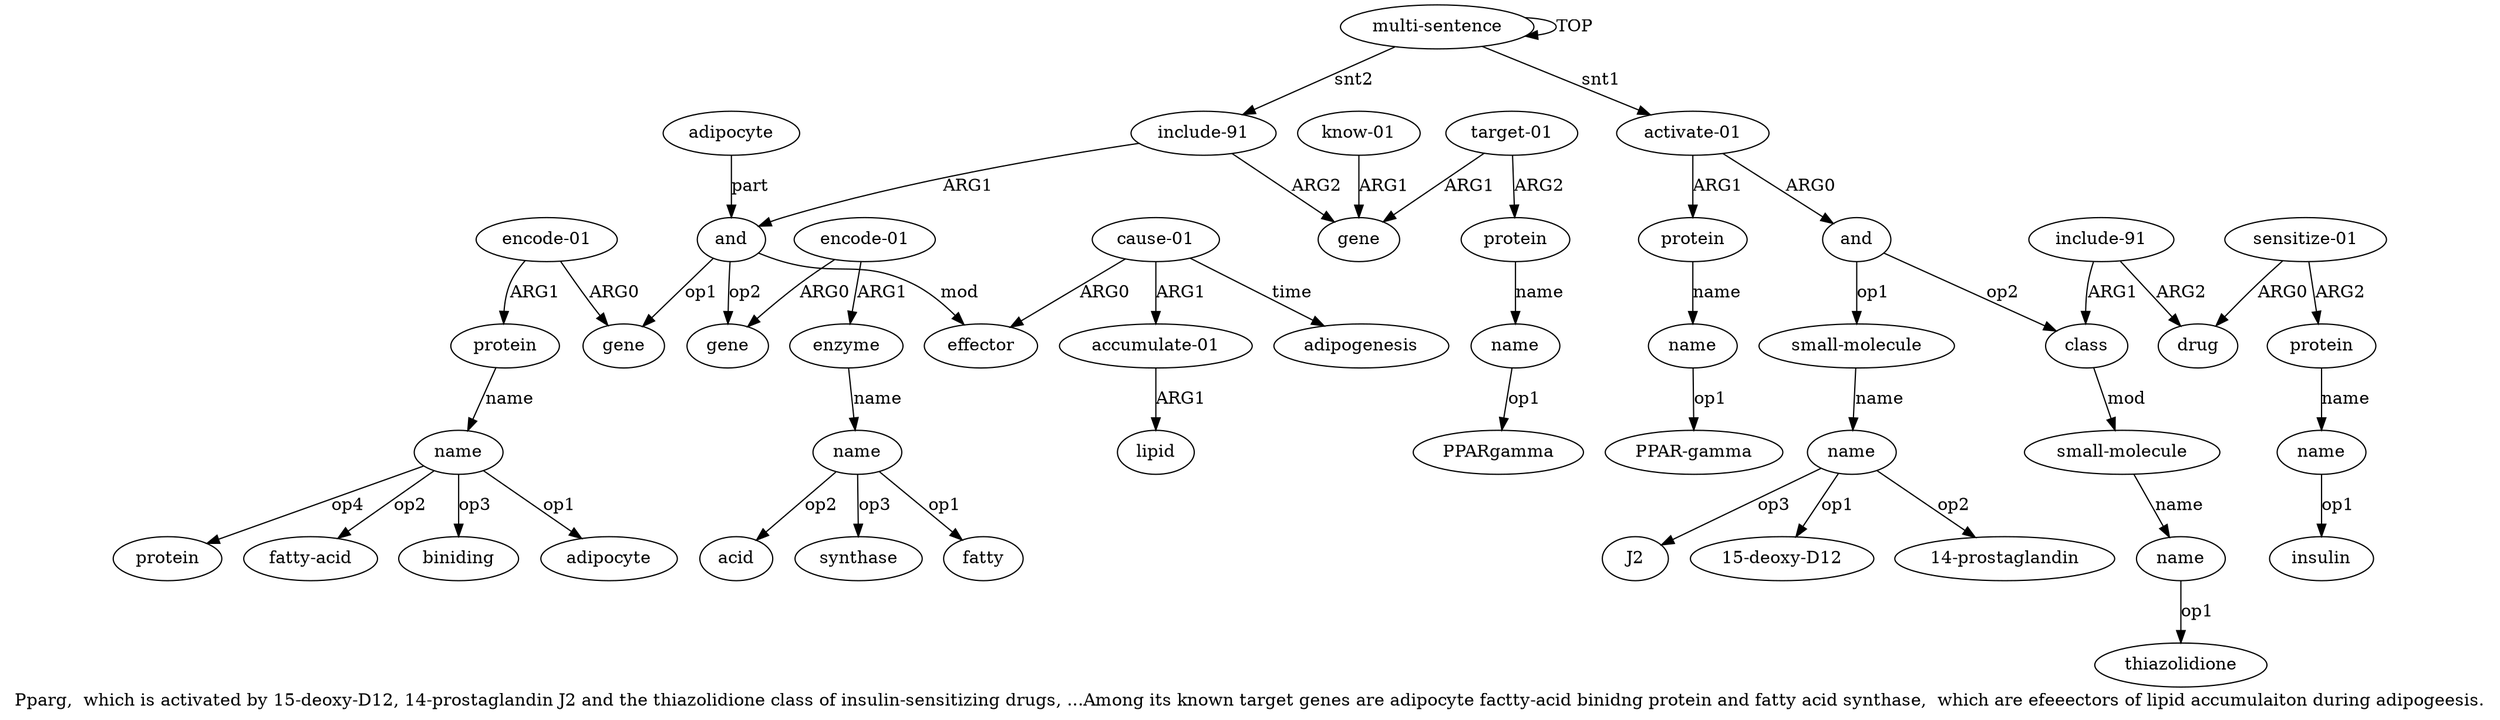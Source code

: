 digraph  {
	graph [label="Pparg,  which is activated by 15-deoxy-D12, 14-prostaglandin J2 and the thiazolidione class of insulin-sensitizing drugs, ...Among \
its known target genes are adipocyte factty-acid binidng protein and fatty acid synthase,  which are efeeectors of lipid accumulaiton \
during adipogeesis."];
	node [label="\N"];
	a20	 [color=black,
		gold_ind=20,
		gold_label=name,
		label=name,
		test_ind=20,
		test_label=name];
	"a20 protein"	 [color=black,
		gold_ind=-1,
		gold_label=protein,
		label=protein,
		test_ind=-1,
		test_label=protein];
	a20 -> "a20 protein" [key=0,
	color=black,
	gold_label=op4,
	label=op4,
	test_label=op4];
"a20 fatty-acid" [color=black,
	gold_ind=-1,
	gold_label="fatty-acid",
	label="fatty-acid",
	test_ind=-1,
	test_label="fatty-acid"];
a20 -> "a20 fatty-acid" [key=0,
color=black,
gold_label=op2,
label=op2,
test_label=op2];
"a20 biniding" [color=black,
gold_ind=-1,
gold_label=biniding,
label=biniding,
test_ind=-1,
test_label=biniding];
a20 -> "a20 biniding" [key=0,
color=black,
gold_label=op3,
label=op3,
test_label=op3];
"a20 adipocyte" [color=black,
gold_ind=-1,
gold_label=adipocyte,
label=adipocyte,
test_ind=-1,
test_label=adipocyte];
a20 -> "a20 adipocyte" [key=0,
color=black,
gold_label=op1,
label=op1,
test_label=op1];
a21 [color=black,
gold_ind=21,
gold_label=gene,
label=gene,
test_ind=21,
test_label=gene];
a22 [color=black,
gold_ind=22,
gold_label="encode-01",
label="encode-01",
test_ind=22,
test_label="encode-01"];
a22 -> a21 [key=0,
color=black,
gold_label=ARG0,
label=ARG0,
test_label=ARG0];
a23 [color=black,
gold_ind=23,
gold_label=enzyme,
label=enzyme,
test_ind=23,
test_label=enzyme];
a22 -> a23 [key=0,
color=black,
gold_label=ARG1,
label=ARG1,
test_label=ARG1];
a24 [color=black,
gold_ind=24,
gold_label=name,
label=name,
test_ind=24,
test_label=name];
a23 -> a24 [key=0,
color=black,
gold_label=name,
label=name,
test_label=name];
"a24 acid" [color=black,
gold_ind=-1,
gold_label=acid,
label=acid,
test_ind=-1,
test_label=acid];
a24 -> "a24 acid" [key=0,
color=black,
gold_label=op2,
label=op2,
test_label=op2];
"a24 synthase" [color=black,
gold_ind=-1,
gold_label=synthase,
label=synthase,
test_ind=-1,
test_label=synthase];
a24 -> "a24 synthase" [key=0,
color=black,
gold_label=op3,
label=op3,
test_label=op3];
"a24 fatty" [color=black,
gold_ind=-1,
gold_label=fatty,
label=fatty,
test_ind=-1,
test_label=fatty];
a24 -> "a24 fatty" [key=0,
color=black,
gold_label=op1,
label=op1,
test_label=op1];
a25 [color=black,
gold_ind=25,
gold_label=effector,
label=effector,
test_ind=25,
test_label=effector];
a26 [color=black,
gold_ind=26,
gold_label="cause-01",
label="cause-01",
test_ind=26,
test_label="cause-01"];
a26 -> a25 [key=0,
color=black,
gold_label=ARG0,
label=ARG0,
test_label=ARG0];
a27 [color=black,
gold_ind=27,
gold_label="accumulate-01",
label="accumulate-01",
test_ind=27,
test_label="accumulate-01"];
a26 -> a27 [key=0,
color=black,
gold_label=ARG1,
label=ARG1,
test_label=ARG1];
a29 [color=black,
gold_ind=29,
gold_label=adipogenesis,
label=adipogenesis,
test_ind=29,
test_label=adipogenesis];
a26 -> a29 [key=0,
color=black,
gold_label=time,
label=time,
test_label=time];
a28 [color=black,
gold_ind=28,
gold_label=lipid,
label=lipid,
test_ind=28,
test_label=lipid];
a27 -> a28 [key=0,
color=black,
gold_label=ARG1,
label=ARG1,
test_label=ARG1];
a31 [color=black,
gold_ind=31,
gold_label=gene,
label=gene,
test_ind=31,
test_label=gene];
"a7 thiazolidione" [color=black,
gold_ind=-1,
gold_label=thiazolidione,
label=thiazolidione,
test_ind=-1,
test_label=thiazolidione];
a30 [color=black,
gold_ind=30,
gold_label=adipocyte,
label=adipocyte,
test_ind=30,
test_label=adipocyte];
a16 [color=black,
gold_ind=16,
gold_label=and,
label=and,
test_ind=16,
test_label=and];
a30 -> a16 [key=0,
color=black,
gold_label=part,
label=part,
test_label=part];
"a4 J2" [color=black,
gold_ind=-1,
gold_label=J2,
label=J2,
test_ind=-1,
test_label=J2];
"a12 insulin" [color=black,
gold_ind=-1,
gold_label=insulin,
label=insulin,
test_ind=-1,
test_label=insulin];
a33 [color=black,
gold_ind=33,
gold_label=protein,
label=protein,
test_ind=33,
test_label=protein];
a34 [color=black,
gold_ind=34,
gold_label=name,
label=name,
test_ind=34,
test_label=name];
a33 -> a34 [key=0,
color=black,
gold_label=name,
label=name,
test_label=name];
a35 [color=black,
gold_ind=35,
gold_label="know-01",
label="know-01",
test_ind=35,
test_label="know-01"];
a35 -> a31 [key=0,
color=black,
gold_label=ARG1,
label=ARG1,
test_label=ARG1];
"a4 15-deoxy-D12" [color=black,
gold_ind=-1,
gold_label="15-deoxy-D12",
label="15-deoxy-D12",
test_ind=-1,
test_label="15-deoxy-D12"];
"a34 PPARgamma" [color=black,
gold_ind=-1,
gold_label=PPARgamma,
label=PPARgamma,
test_ind=-1,
test_label=PPARgamma];
a34 -> "a34 PPARgamma" [key=0,
color=black,
gold_label=op1,
label=op1,
test_label=op1];
"a4 14-prostaglandin" [color=black,
gold_ind=-1,
gold_label="14-prostaglandin",
label="14-prostaglandin",
test_ind=-1,
test_label="14-prostaglandin"];
a32 [color=black,
gold_ind=32,
gold_label="target-01",
label="target-01",
test_ind=32,
test_label="target-01"];
a32 -> a31 [key=0,
color=black,
gold_label=ARG1,
label=ARG1,
test_label=ARG1];
a32 -> a33 [key=0,
color=black,
gold_label=ARG2,
label=ARG2,
test_label=ARG2];
a15 [color=black,
gold_ind=15,
gold_label="include-91",
label="include-91",
test_ind=15,
test_label="include-91"];
a15 -> a31 [key=0,
color=black,
gold_label=ARG2,
label=ARG2,
test_label=ARG2];
a15 -> a16 [key=0,
color=black,
gold_label=ARG1,
label=ARG1,
test_label=ARG1];
a14 [color=black,
gold_ind=14,
gold_label=name,
label=name,
test_ind=14,
test_label=name];
"a14 PPAR-gamma" [color=black,
gold_ind=-1,
gold_label="PPAR-gamma",
label="PPAR-gamma",
test_ind=-1,
test_label="PPAR-gamma"];
a14 -> "a14 PPAR-gamma" [key=0,
color=black,
gold_label=op1,
label=op1,
test_label=op1];
a17 [color=black,
gold_ind=17,
gold_label=gene,
label=gene,
test_ind=17,
test_label=gene];
a16 -> a21 [key=0,
color=black,
gold_label=op2,
label=op2,
test_label=op2];
a16 -> a25 [key=0,
color=black,
gold_label=mod,
label=mod,
test_label=mod];
a16 -> a17 [key=0,
color=black,
gold_label=op1,
label=op1,
test_label=op1];
a11 [color=black,
gold_ind=11,
gold_label=protein,
label=protein,
test_ind=11,
test_label=protein];
a12 [color=black,
gold_ind=12,
gold_label=name,
label=name,
test_ind=12,
test_label=name];
a11 -> a12 [key=0,
color=black,
gold_label=name,
label=name,
test_label=name];
a10 [color=black,
gold_ind=10,
gold_label="sensitize-01",
label="sensitize-01",
test_ind=10,
test_label="sensitize-01"];
a10 -> a11 [key=0,
color=black,
gold_label=ARG2,
label=ARG2,
test_label=ARG2];
a9 [color=black,
gold_ind=9,
gold_label=drug,
label=drug,
test_ind=9,
test_label=drug];
a10 -> a9 [key=0,
color=black,
gold_label=ARG0,
label=ARG0,
test_label=ARG0];
a13 [color=black,
gold_ind=13,
gold_label=protein,
label=protein,
test_ind=13,
test_label=protein];
a13 -> a14 [key=0,
color=black,
gold_label=name,
label=name,
test_label=name];
a12 -> "a12 insulin" [key=0,
color=black,
gold_label=op1,
label=op1,
test_label=op1];
a19 [color=black,
gold_ind=19,
gold_label=protein,
label=protein,
test_ind=19,
test_label=protein];
a19 -> a20 [key=0,
color=black,
gold_label=name,
label=name,
test_label=name];
a18 [color=black,
gold_ind=18,
gold_label="encode-01",
label="encode-01",
test_ind=18,
test_label="encode-01"];
a18 -> a17 [key=0,
color=black,
gold_label=ARG0,
label=ARG0,
test_label=ARG0];
a18 -> a19 [key=0,
color=black,
gold_label=ARG1,
label=ARG1,
test_label=ARG1];
a1 [color=black,
gold_ind=1,
gold_label="activate-01",
label="activate-01",
test_ind=1,
test_label="activate-01"];
a1 -> a13 [key=0,
color=black,
gold_label=ARG1,
label=ARG1,
test_label=ARG1];
a2 [color=black,
gold_ind=2,
gold_label=and,
label=and,
test_ind=2,
test_label=and];
a1 -> a2 [key=0,
color=black,
gold_label=ARG0,
label=ARG0,
test_label=ARG0];
a0 [color=black,
gold_ind=0,
gold_label="multi-sentence",
label="multi-sentence",
test_ind=0,
test_label="multi-sentence"];
a0 -> a15 [key=0,
color=black,
gold_label=snt2,
label=snt2,
test_label=snt2];
a0 -> a1 [key=0,
color=black,
gold_label=snt1,
label=snt1,
test_label=snt1];
a0 -> a0 [key=0,
color=black,
gold_label=TOP,
label=TOP,
test_label=TOP];
a3 [color=black,
gold_ind=3,
gold_label="small-molecule",
label="small-molecule",
test_ind=3,
test_label="small-molecule"];
a4 [color=black,
gold_ind=4,
gold_label=name,
label=name,
test_ind=4,
test_label=name];
a3 -> a4 [key=0,
color=black,
gold_label=name,
label=name,
test_label=name];
a2 -> a3 [key=0,
color=black,
gold_label=op1,
label=op1,
test_label=op1];
a5 [color=black,
gold_ind=5,
gold_label=class,
label=class,
test_ind=5,
test_label=class];
a2 -> a5 [key=0,
color=black,
gold_label=op2,
label=op2,
test_label=op2];
a6 [color=black,
gold_ind=6,
gold_label="small-molecule",
label="small-molecule",
test_ind=6,
test_label="small-molecule"];
a5 -> a6 [key=0,
color=black,
gold_label=mod,
label=mod,
test_label=mod];
a4 -> "a4 J2" [key=0,
color=black,
gold_label=op3,
label=op3,
test_label=op3];
a4 -> "a4 15-deoxy-D12" [key=0,
color=black,
gold_label=op1,
label=op1,
test_label=op1];
a4 -> "a4 14-prostaglandin" [key=0,
color=black,
gold_label=op2,
label=op2,
test_label=op2];
a7 [color=black,
gold_ind=7,
gold_label=name,
label=name,
test_ind=7,
test_label=name];
a7 -> "a7 thiazolidione" [key=0,
color=black,
gold_label=op1,
label=op1,
test_label=op1];
a6 -> a7 [key=0,
color=black,
gold_label=name,
label=name,
test_label=name];
a8 [color=black,
gold_ind=8,
gold_label="include-91",
label="include-91",
test_ind=8,
test_label="include-91"];
a8 -> a5 [key=0,
color=black,
gold_label=ARG1,
label=ARG1,
test_label=ARG1];
a8 -> a9 [key=0,
color=black,
gold_label=ARG2,
label=ARG2,
test_label=ARG2];
}
